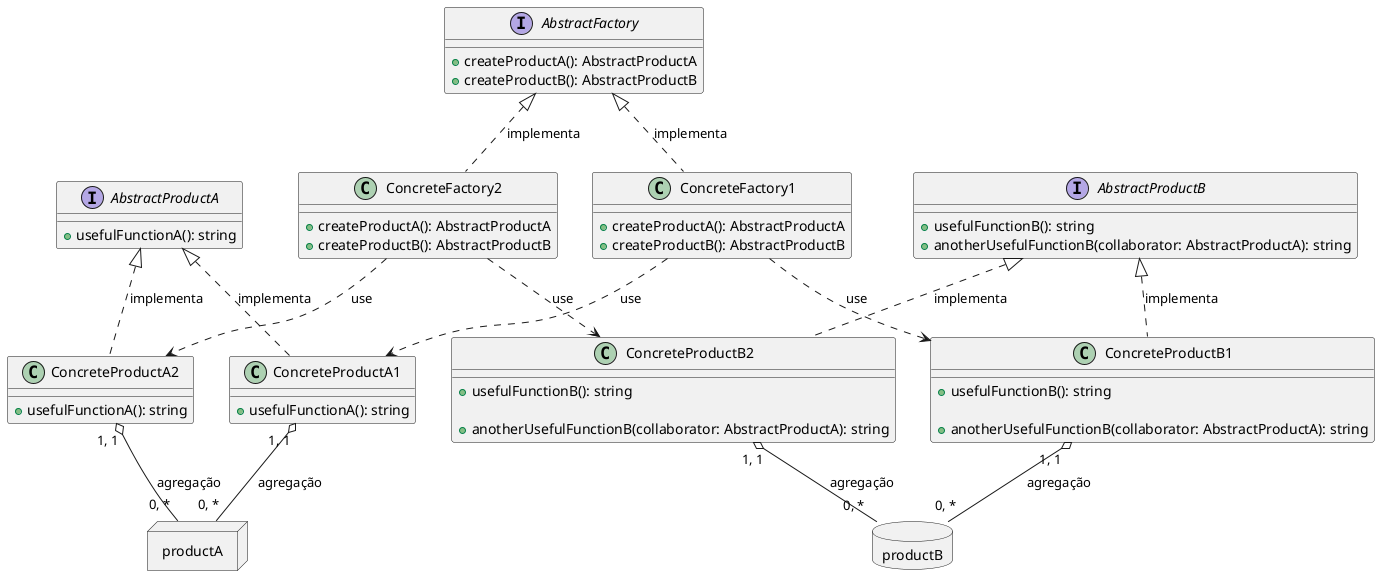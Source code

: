 @startuml af
skinparam packageStyle rectangle

'
' A interface Abstract Factory declara um conjunto de métodos que retornam
' diferentes produtos abstratos. Esses produtos são chamados de família e são
' relacionado por um tema ou conceito de alto nível. Produtos de uma família geralmente são
' capazes de colaborar entre si. Uma família de produtos pode ter vários
' variantes, mas os produtos de uma variante são incompatíveis com produtos de
' outro.

  interface AbstractFactory{
    +createProductA(): AbstractProductA
    +createProductB(): AbstractProductB
  }
  
' As fábricas de concreto produzem uma família de produtos que pertencem a um único
' variante. A fábrica garante que os produtos resultantes são compatíveis. Nota
' que as assinaturas dos métodos da Fábrica de Concreto retornem um produto abstrato,
' enquanto dentro do método um produto concreto é instanciado.

  class ConcreteFactory1{
    +createProductA(): AbstractProductA
    +createProductB(): AbstractProductB
  }

' Cada Fábrica de Concreto possui uma variante de produto correspondente.

  class ConcreteFactory2{
    +createProductA(): AbstractProductA
    +createProductB(): AbstractProductB
  }

' Cada produto distinto de uma família de produtos deve ter uma interface básica. Todos
' variantes do produto devem implementar esta interface.

  interface AbstractProductA{
    +usefulFunctionA(): string
  }

' Esses produtos de concreto são criados por fábricas de concreto correspondentes.

  class ConcreteProductA1{
    +usefulFunctionA(): string
  }

  class ConcreteProductA2{
    +usefulFunctionA(): string
  }

  interface AbstractProductB{
    +usefulFunctionB(): string
    +anotherUsefulFunctionB(collaborator: AbstractProductA): string
  }

' Esta é a interface básica de outro produto. Todos os produtos podem interagir
' entre si, mas a interação adequada só é possível entre produtos de
' a mesma variante concreta.

  class ConcreteProductB1{

    ' O produto B é capaz de fazer suas próprias coisas ...
    +usefulFunctionB(): string

    ' ... mas também pode colaborar com o ProdutoA.
    '
    ' A Abstract Factory certifica-se de que todos os produtos que cria são da
    ' mesma variante e, portanto, compatível.
    +anotherUsefulFunctionB(collaborator: AbstractProductA): string
  }

' Esses produtos de concreto são criados por fábricas de concreto correspondentes.

  class ConcreteProductB2{
    +usefulFunctionB(): string

    ' A variante, Produto B2, só funciona corretamente com a variante,
    ' Produto A2. No entanto, ele aceita qualquer instância de AbstractProductA como
    ' um argumento.
    +anotherUsefulFunctionB(collaborator: AbstractProductA): string
  }

' O código do cliente funciona com fábricas e produtos apenas por meio de resumo
' tipos: AbstractFactory e AbstractProduct. Isso permite que você passe por qualquer fábrica ou
' subclasse do produto para o código do cliente sem quebrá-lo.

  ' class ClientCode {
    ' -factory: AbstractFactory
    ' +Client(f: AbstractFactory)
    ' +someOperation()
  '   const productA = factory.createProductA();
  '   const productB = factory.createProductB();

  '   console.log(productB.usefulFunctionB());
  '   console.log(productB.anotherUsefulFunctionB(productA));
  ' }

  package productA <<Node>> {

  }

  package productB <<Database>> {

  }

  ' ClientCode --

  AbstractFactory <|.. ConcreteFactory1  : implementa
  AbstractFactory <|.. ConcreteFactory2  : implementa
  ConcreteFactory1 ..> ConcreteProductA1  : use
  ConcreteFactory1 ..> ConcreteProductB1  : use
  ConcreteFactory2 ..> ConcreteProductA2  : use
  ConcreteFactory2 ..> ConcreteProductB2  : use
  AbstractProductA <|.. ConcreteProductA1 : implementa
  AbstractProductB <|.. ConcreteProductB1 : implementa
  AbstractProductA <|.. ConcreteProductA2 : implementa
  AbstractProductB <|.. ConcreteProductB2 : implementa
  ConcreteProductA1 "1, 1" o-- "0, *" productA : agregação
  ConcreteProductA2 "1, 1" o-- "0, *" productA : agregação
  ConcreteProductB1 "1, 1" o-- "0, *" productB : agregação
  ConcreteProductB2 "1, 1" o-- "0, *" productB : agregação

@enduml